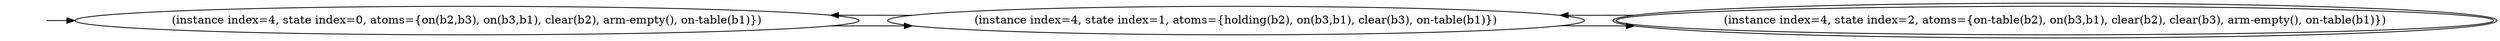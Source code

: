 digraph {
rankdir="LR"
s0[label="(instance index=4, state index=0, atoms={on(b2,b3), on(b3,b1), clear(b2), arm-empty(), on-table(b1)})"]
s1[label="(instance index=4, state index=1, atoms={holding(b2), on(b3,b1), clear(b3), on-table(b1)})"]
s2[peripheries=2,label="(instance index=4, state index=2, atoms={on-table(b2), on(b3,b1), clear(b2), clear(b3), arm-empty(), on-table(b1)})"]
Dangling [ label = "", style = invis ]
{ rank = same; Dangling }
Dangling -> s0
{ rank = same; s0}
{ rank = same; s1}
{ rank = same; s2}
{
s0->s1
}
{
s1->s0
s1->s2
}
{
s2->s1
}
}
